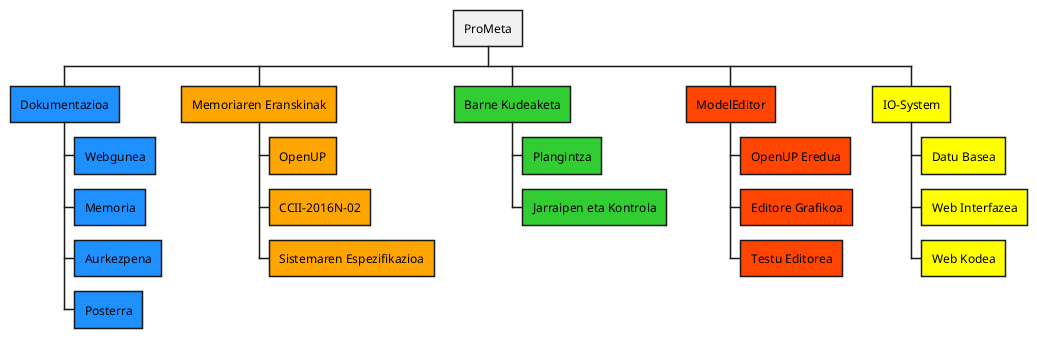 @startwbs LDE
* ProMeta
**[#DodgerBlue] Dokumentazioa
***[#DodgerBlue] Webgunea
***[#DodgerBlue] Memoria
***[#DodgerBlue] Aurkezpena
***[#DodgerBlue] Posterra
**[#orange] Memoriaren Eranskinak
***[#orange] OpenUP
***[#orange] CCII-2016N-02
***[#orange] Sistemaren Espezifikazioa
**[#LimeGreen] Barne Kudeaketa
***[#LimeGreen] Plangintza
***[#LimeGreen] Jarraipen eta Kontrola
**[#OrangeRed] ModelEditor
***[#OrangeRed] OpenUP Eredua
***[#OrangeRed] Editore Grafikoa
***[#OrangeRed] Testu Editorea
**[#yellow] IO-System
***[#yellow] Datu Basea
***[#yellow] Web Interfazea
***[#yellow] Web Kodea
@endwbs